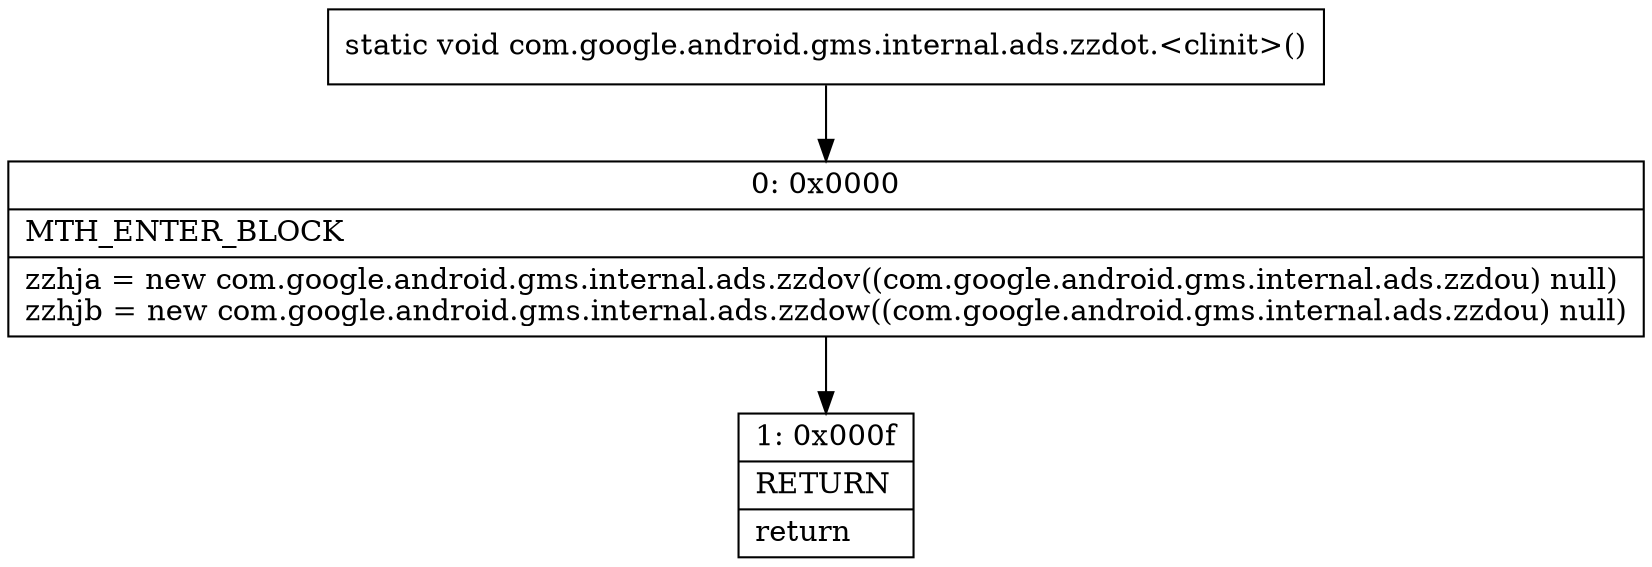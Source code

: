digraph "CFG forcom.google.android.gms.internal.ads.zzdot.\<clinit\>()V" {
Node_0 [shape=record,label="{0\:\ 0x0000|MTH_ENTER_BLOCK\l|zzhja = new com.google.android.gms.internal.ads.zzdov((com.google.android.gms.internal.ads.zzdou) null)\lzzhjb = new com.google.android.gms.internal.ads.zzdow((com.google.android.gms.internal.ads.zzdou) null)\l}"];
Node_1 [shape=record,label="{1\:\ 0x000f|RETURN\l|return\l}"];
MethodNode[shape=record,label="{static void com.google.android.gms.internal.ads.zzdot.\<clinit\>() }"];
MethodNode -> Node_0;
Node_0 -> Node_1;
}

